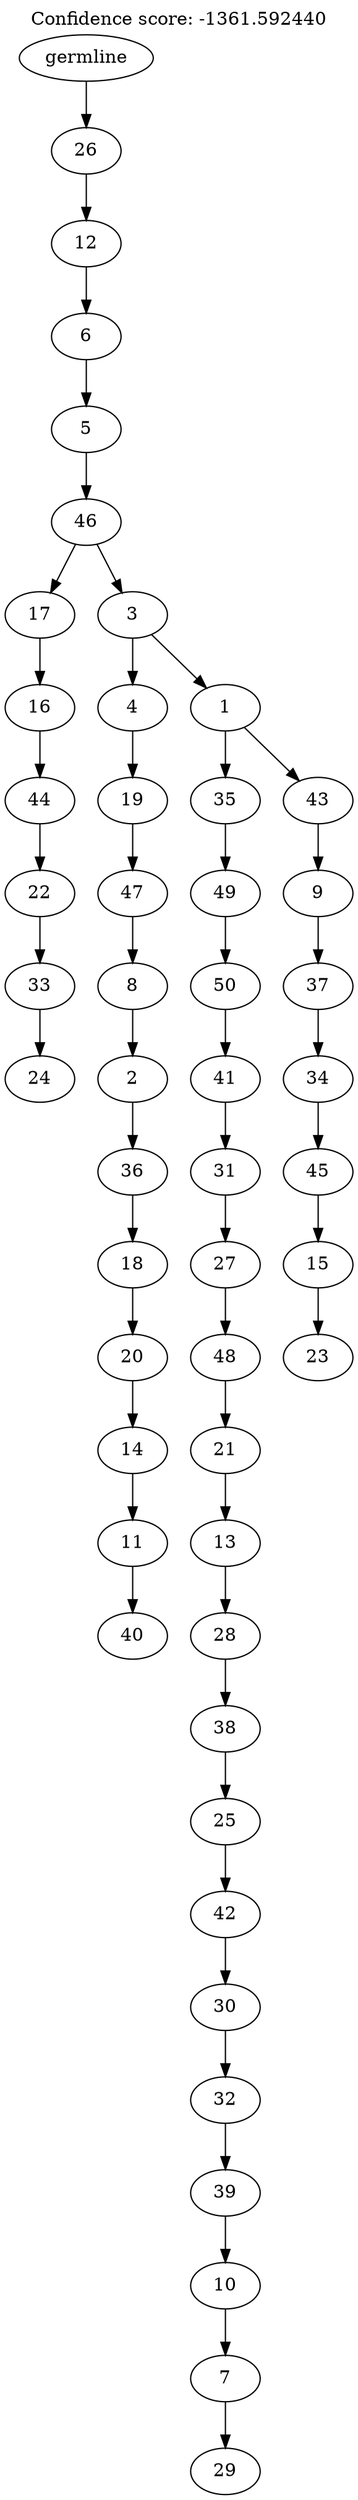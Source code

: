 digraph g {
	"49" -> "50";
	"50" [label="24"];
	"48" -> "49";
	"49" [label="33"];
	"47" -> "48";
	"48" [label="22"];
	"46" -> "47";
	"47" [label="44"];
	"45" -> "46";
	"46" [label="16"];
	"43" -> "44";
	"44" [label="40"];
	"42" -> "43";
	"43" [label="11"];
	"41" -> "42";
	"42" [label="14"];
	"40" -> "41";
	"41" [label="20"];
	"39" -> "40";
	"40" [label="18"];
	"38" -> "39";
	"39" [label="36"];
	"37" -> "38";
	"38" [label="2"];
	"36" -> "37";
	"37" [label="8"];
	"35" -> "36";
	"36" [label="47"];
	"34" -> "35";
	"35" [label="19"];
	"32" -> "33";
	"33" [label="29"];
	"31" -> "32";
	"32" [label="7"];
	"30" -> "31";
	"31" [label="10"];
	"29" -> "30";
	"30" [label="39"];
	"28" -> "29";
	"29" [label="32"];
	"27" -> "28";
	"28" [label="30"];
	"26" -> "27";
	"27" [label="42"];
	"25" -> "26";
	"26" [label="25"];
	"24" -> "25";
	"25" [label="38"];
	"23" -> "24";
	"24" [label="28"];
	"22" -> "23";
	"23" [label="13"];
	"21" -> "22";
	"22" [label="21"];
	"20" -> "21";
	"21" [label="48"];
	"19" -> "20";
	"20" [label="27"];
	"18" -> "19";
	"19" [label="31"];
	"17" -> "18";
	"18" [label="41"];
	"16" -> "17";
	"17" [label="50"];
	"15" -> "16";
	"16" [label="49"];
	"13" -> "14";
	"14" [label="23"];
	"12" -> "13";
	"13" [label="15"];
	"11" -> "12";
	"12" [label="45"];
	"10" -> "11";
	"11" [label="34"];
	"9" -> "10";
	"10" [label="37"];
	"8" -> "9";
	"9" [label="9"];
	"7" -> "8";
	"8" [label="43"];
	"7" -> "15";
	"15" [label="35"];
	"6" -> "7";
	"7" [label="1"];
	"6" -> "34";
	"34" [label="4"];
	"5" -> "6";
	"6" [label="3"];
	"5" -> "45";
	"45" [label="17"];
	"4" -> "5";
	"5" [label="46"];
	"3" -> "4";
	"4" [label="5"];
	"2" -> "3";
	"3" [label="6"];
	"1" -> "2";
	"2" [label="12"];
	"0" -> "1";
	"1" [label="26"];
	"0" [label="germline"];
	labelloc="t";
	label="Confidence score: -1361.592440";
}
